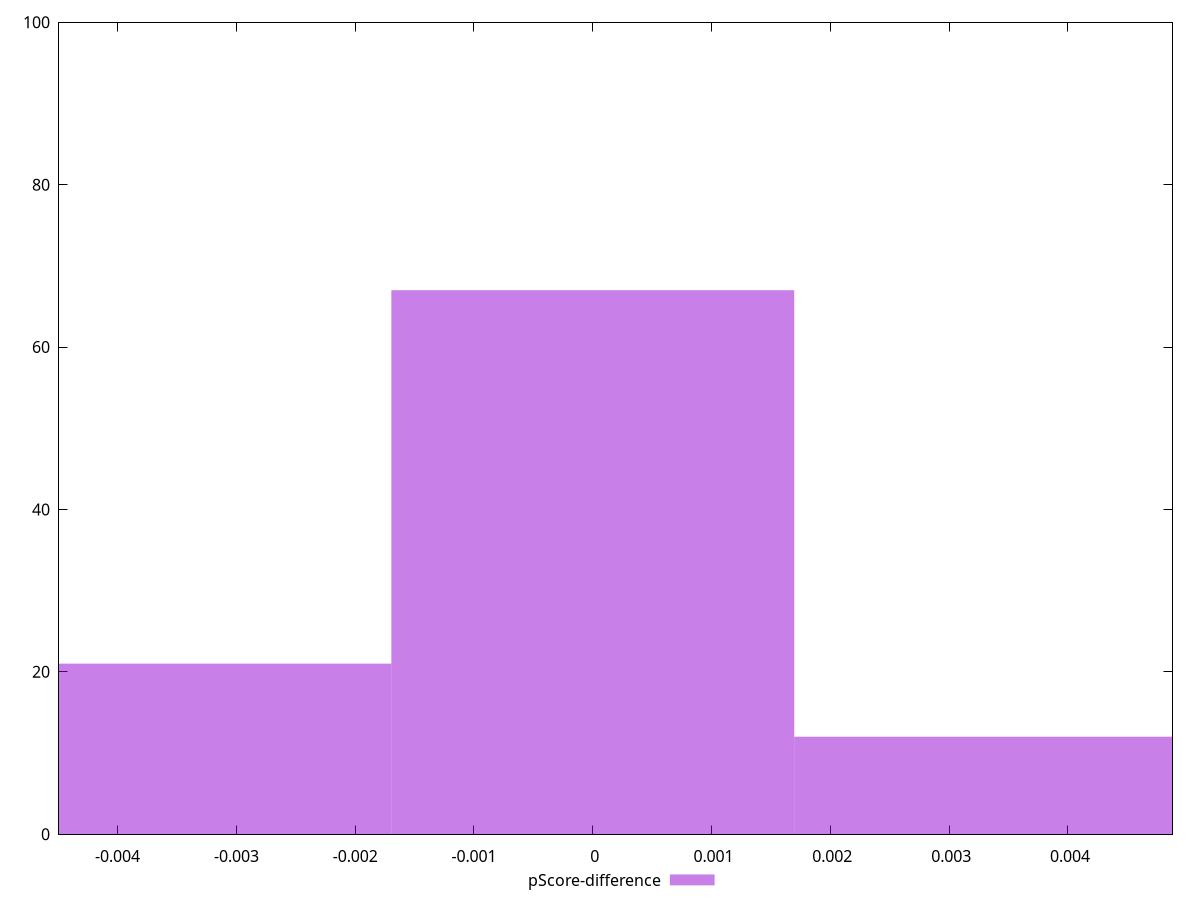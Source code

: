 reset

$pScoreDifference <<EOF
-0.0033914423122202355 21
0.0033914423122202355 12
0 67
EOF

set key outside below
set boxwidth 0.0033914423122202355
set xrange [-0.004493333333333349:0.0048799999999999955]
set yrange [0:100]
set trange [0:100]
set style fill transparent solid 0.5 noborder
set terminal svg size 640, 490 enhanced background rgb 'white'
set output "report_00009_2021-02-08T22-37-41.559Z/uses-rel-preconnect/samples/pages/pScore-difference/histogram.svg"

plot $pScoreDifference title "pScore-difference" with boxes

reset
